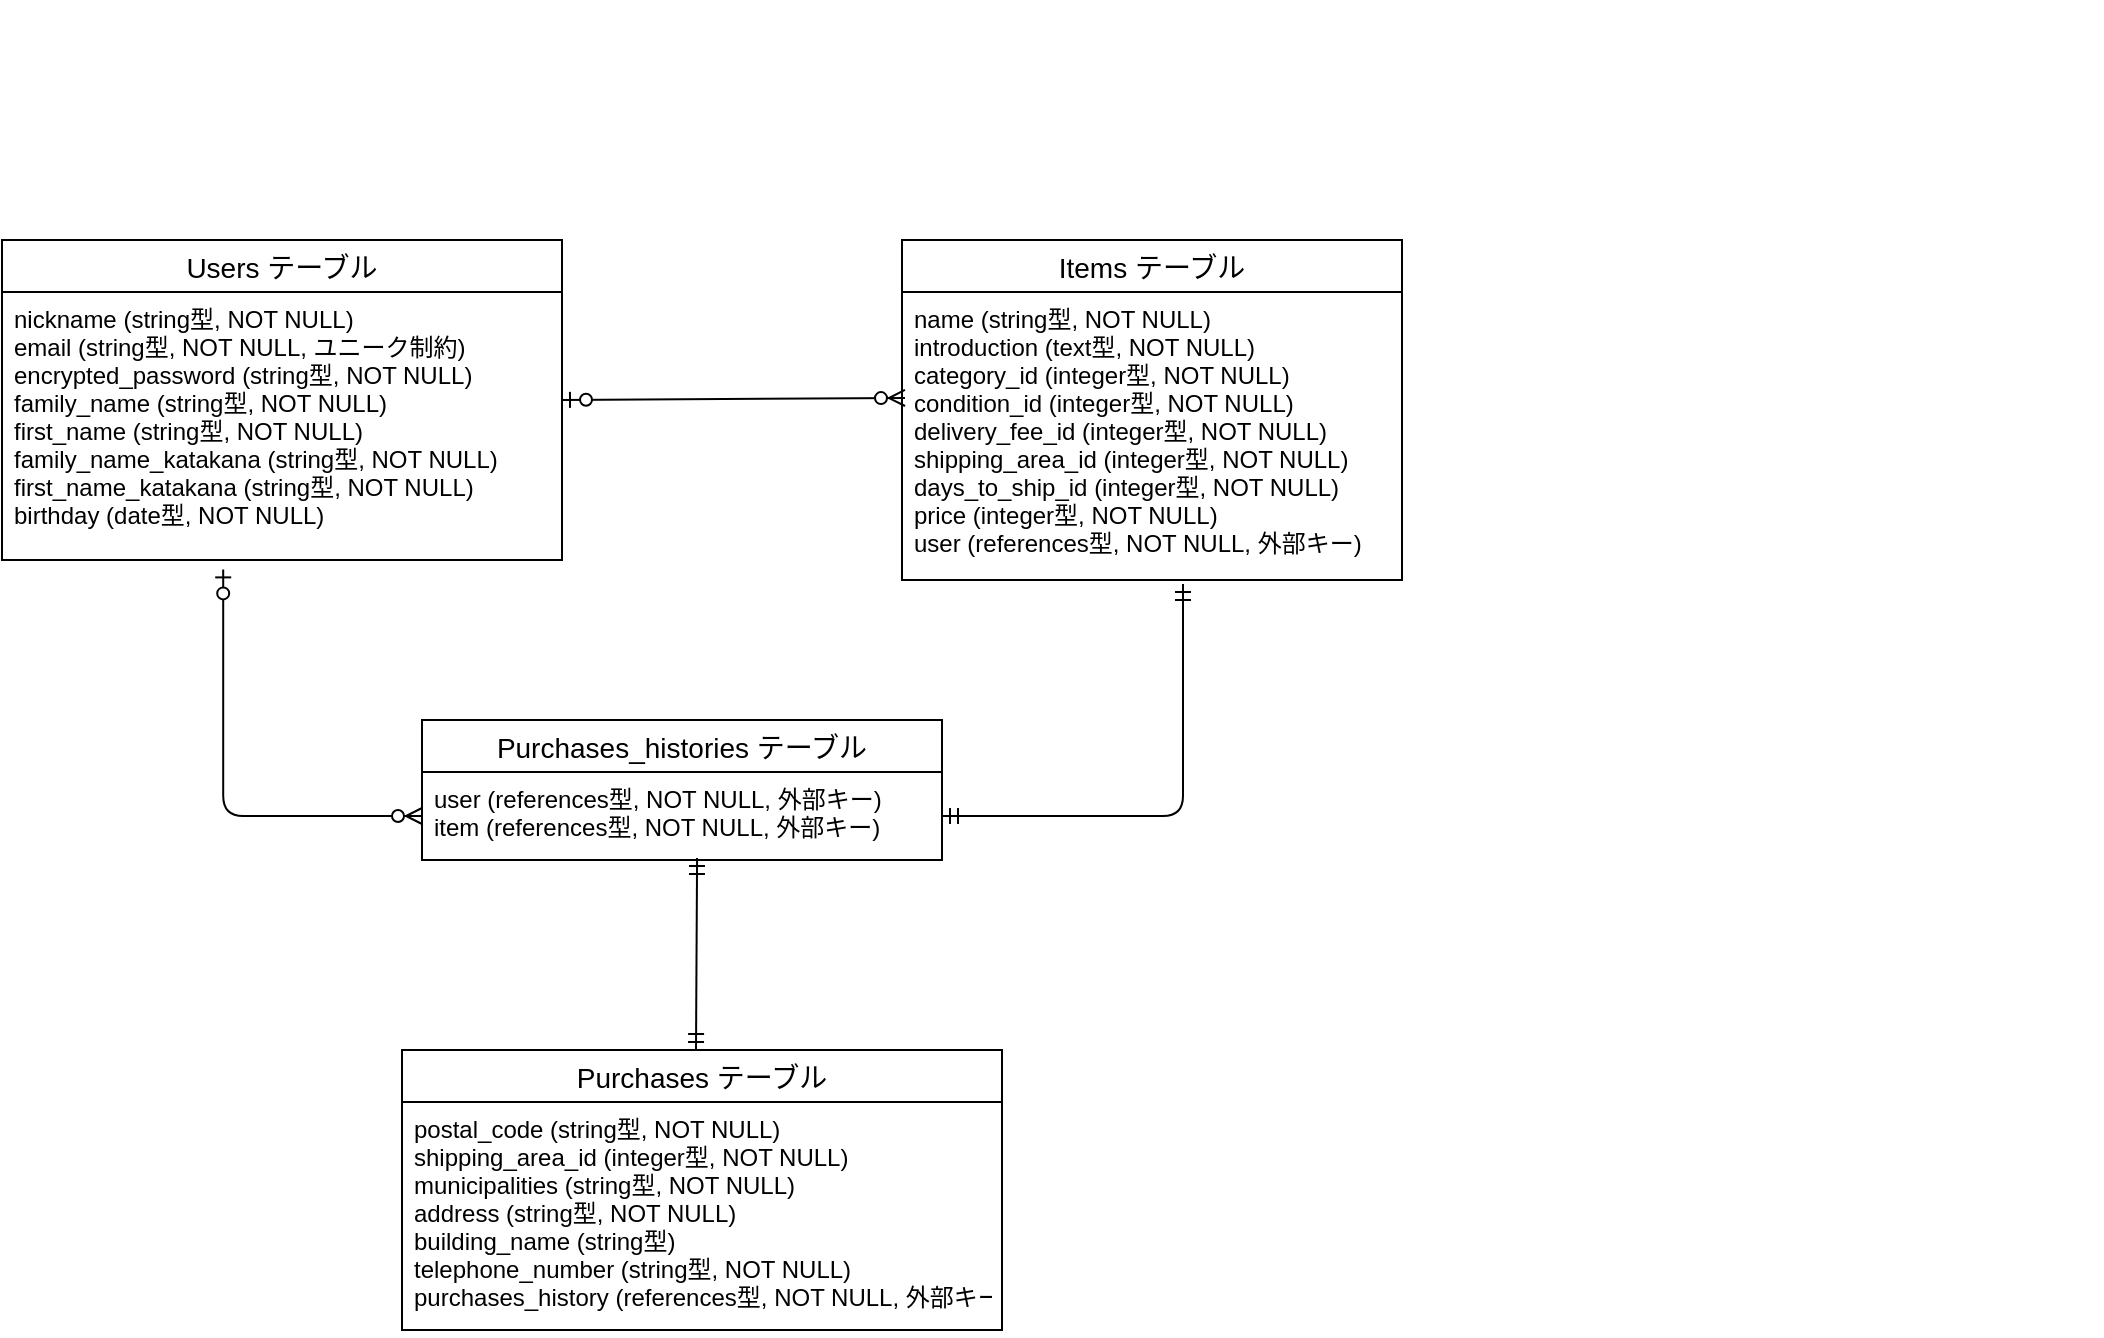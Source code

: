 <mxfile>
    <diagram id="3qJrH7C0y8NWLF1qGnTL" name="ページ1">
        <mxGraphModel dx="538" dy="553" grid="1" gridSize="10" guides="1" tooltips="1" connect="1" arrows="1" fold="1" page="1" pageScale="1" pageWidth="827" pageHeight="1169" math="0" shadow="0">
            <root>
                <mxCell id="0"/>
                <mxCell id="1" parent="0"/>
                <mxCell id="20" value="" style="group" vertex="1" connectable="0" parent="1">
                    <mxGeometry x="130" y="95" width="1050" height="490" as="geometry"/>
                </mxCell>
                <mxCell id="2" value="Users テーブル" style="swimlane;fontStyle=0;childLayout=stackLayout;horizontal=1;startSize=26;horizontalStack=0;resizeParent=1;resizeParentMax=0;resizeLast=0;collapsible=1;marginBottom=0;align=center;fontSize=14;" vertex="1" parent="20">
                    <mxGeometry y="120" width="280" height="160" as="geometry"/>
                </mxCell>
                <mxCell id="3" value="nickname (string型, NOT NULL)&#10;email (string型, NOT NULL, ユニーク制約)&#10;encrypted_password (string型, NOT NULL)&#10;family_name (string型, NOT NULL)&#10;first_name (string型, NOT NULL)&#10;family_name_katakana (string型, NOT NULL)&#10;first_name_katakana (string型, NOT NULL)&#10;birthday (date型, NOT NULL)" style="text;strokeColor=none;fillColor=none;spacingLeft=4;spacingRight=4;overflow=hidden;rotatable=0;points=[[0,0.5],[1,0.5]];portConstraint=eastwest;fontSize=12;" vertex="1" parent="2">
                    <mxGeometry y="26" width="280" height="134" as="geometry"/>
                </mxCell>
                <mxCell id="4" value="Items テーブル" style="swimlane;fontStyle=0;childLayout=stackLayout;horizontal=1;startSize=26;horizontalStack=0;resizeParent=1;resizeParentMax=0;resizeLast=0;collapsible=1;marginBottom=0;align=center;fontSize=14;" vertex="1" parent="20">
                    <mxGeometry x="450" y="120" width="250" height="170" as="geometry">
                        <mxRectangle x="450" y="120" width="120" height="26" as="alternateBounds"/>
                    </mxGeometry>
                </mxCell>
                <mxCell id="5" value="name (string型, NOT NULL)&#10;introduction (text型, NOT NULL)&#10;category_id (integer型, NOT NULL)&#10;condition_id (integer型, NOT NULL)&#10;delivery_fee_id (integer型, NOT NULL)&#10;shipping_area_id (integer型, NOT NULL)&#10;days_to_ship_id (integer型, NOT NULL)&#10;price (integer型, NOT NULL)&#10;user (references型, NOT NULL, 外部キー)" style="text;strokeColor=none;fillColor=none;spacingLeft=4;spacingRight=4;overflow=hidden;rotatable=0;points=[[0,0.5],[1,0.5]];portConstraint=eastwest;fontSize=12;" vertex="1" parent="4">
                    <mxGeometry y="26" width="250" height="144" as="geometry"/>
                </mxCell>
                <mxCell id="6" value="Purchases_histories テーブル" style="swimlane;fontStyle=0;childLayout=stackLayout;horizontal=1;startSize=26;horizontalStack=0;resizeParent=1;resizeParentMax=0;resizeLast=0;collapsible=1;marginBottom=0;align=center;fontSize=14;" vertex="1" parent="20">
                    <mxGeometry x="210" y="360" width="260" height="70" as="geometry"/>
                </mxCell>
                <mxCell id="7" value="user (references型, NOT NULL, 外部キー)&#10;item (references型, NOT NULL, 外部キー)" style="text;strokeColor=none;fillColor=none;spacingLeft=4;spacingRight=4;overflow=hidden;rotatable=0;points=[[0,0.5],[1,0.5]];portConstraint=eastwest;fontSize=12;" vertex="1" parent="6">
                    <mxGeometry y="26" width="260" height="44" as="geometry"/>
                </mxCell>
                <mxCell id="8" value="" style="fontSize=12;html=1;endArrow=ERzeroToMany;startArrow=ERzeroToOne;entryX=0.006;entryY=0.368;entryDx=0;entryDy=0;entryPerimeter=0;exitX=1;exitY=0.574;exitDx=0;exitDy=0;exitPerimeter=0;" edge="1" parent="20" target="5">
                    <mxGeometry width="100" height="100" relative="1" as="geometry">
                        <mxPoint x="280" y="199.956" as="sourcePoint"/>
                        <mxPoint x="450" y="201.988" as="targetPoint"/>
                    </mxGeometry>
                </mxCell>
                <mxCell id="10" value="" style="edgeStyle=orthogonalEdgeStyle;fontSize=12;html=1;endArrow=ERzeroToMany;startArrow=ERzeroToOne;exitX=0.395;exitY=1.035;exitDx=0;exitDy=0;exitPerimeter=0;entryX=0;entryY=0.5;entryDx=0;entryDy=0;" edge="1" parent="20" source="3" target="7">
                    <mxGeometry width="100" height="100" relative="1" as="geometry">
                        <mxPoint x="110" y="290" as="sourcePoint"/>
                        <mxPoint x="190" y="385" as="targetPoint"/>
                        <Array as="points">
                            <mxPoint x="111" y="408"/>
                        </Array>
                    </mxGeometry>
                </mxCell>
                <mxCell id="25" value="" style="edgeStyle=orthogonalEdgeStyle;fontSize=12;html=1;endArrow=ERmandOne;startArrow=ERmandOne;exitX=1;exitY=0.5;exitDx=0;exitDy=0;entryX=0.562;entryY=1.014;entryDx=0;entryDy=0;entryPerimeter=0;" edge="1" parent="20" source="7" target="5">
                    <mxGeometry width="100" height="100" relative="1" as="geometry">
                        <mxPoint x="490" y="415" as="sourcePoint"/>
                        <mxPoint x="590" y="325" as="targetPoint"/>
                        <Array as="points">
                            <mxPoint x="591" y="408"/>
                        </Array>
                    </mxGeometry>
                </mxCell>
                <mxCell id="11" value="Purchases テーブル" style="swimlane;fontStyle=0;childLayout=stackLayout;horizontal=1;startSize=26;horizontalStack=0;resizeParent=1;resizeParentMax=0;resizeLast=0;collapsible=1;marginBottom=0;align=center;fontSize=14;" vertex="1" parent="1">
                    <mxGeometry x="330" y="620" width="300" height="140" as="geometry"/>
                </mxCell>
                <mxCell id="12" value="postal_code (string型, NOT NULL)&#10;shipping_area_id (integer型, NOT NULL)&#10;municipalities (string型, NOT NULL)&#10;address (string型, NOT NULL)&#10;building_name (string型)&#10;telephone_number (string型, NOT NULL)&#10;purchases_history (references型, NOT NULL, 外部キー)" style="text;strokeColor=none;fillColor=none;spacingLeft=4;spacingRight=4;overflow=hidden;rotatable=0;points=[[0,0.5],[1,0.5]];portConstraint=eastwest;fontSize=12;" vertex="1" parent="11">
                    <mxGeometry y="26" width="300" height="114" as="geometry"/>
                </mxCell>
                <mxCell id="24" value="" style="fontSize=12;html=1;endArrow=ERmandOne;startArrow=ERmandOne;exitX=0.529;exitY=0.977;exitDx=0;exitDy=0;exitPerimeter=0;" edge="1" parent="1" source="7">
                    <mxGeometry width="100" height="100" relative="1" as="geometry">
                        <mxPoint x="460" y="530" as="sourcePoint"/>
                        <mxPoint x="477" y="620" as="targetPoint"/>
                    </mxGeometry>
                </mxCell>
            </root>
        </mxGraphModel>
    </diagram>
</mxfile>